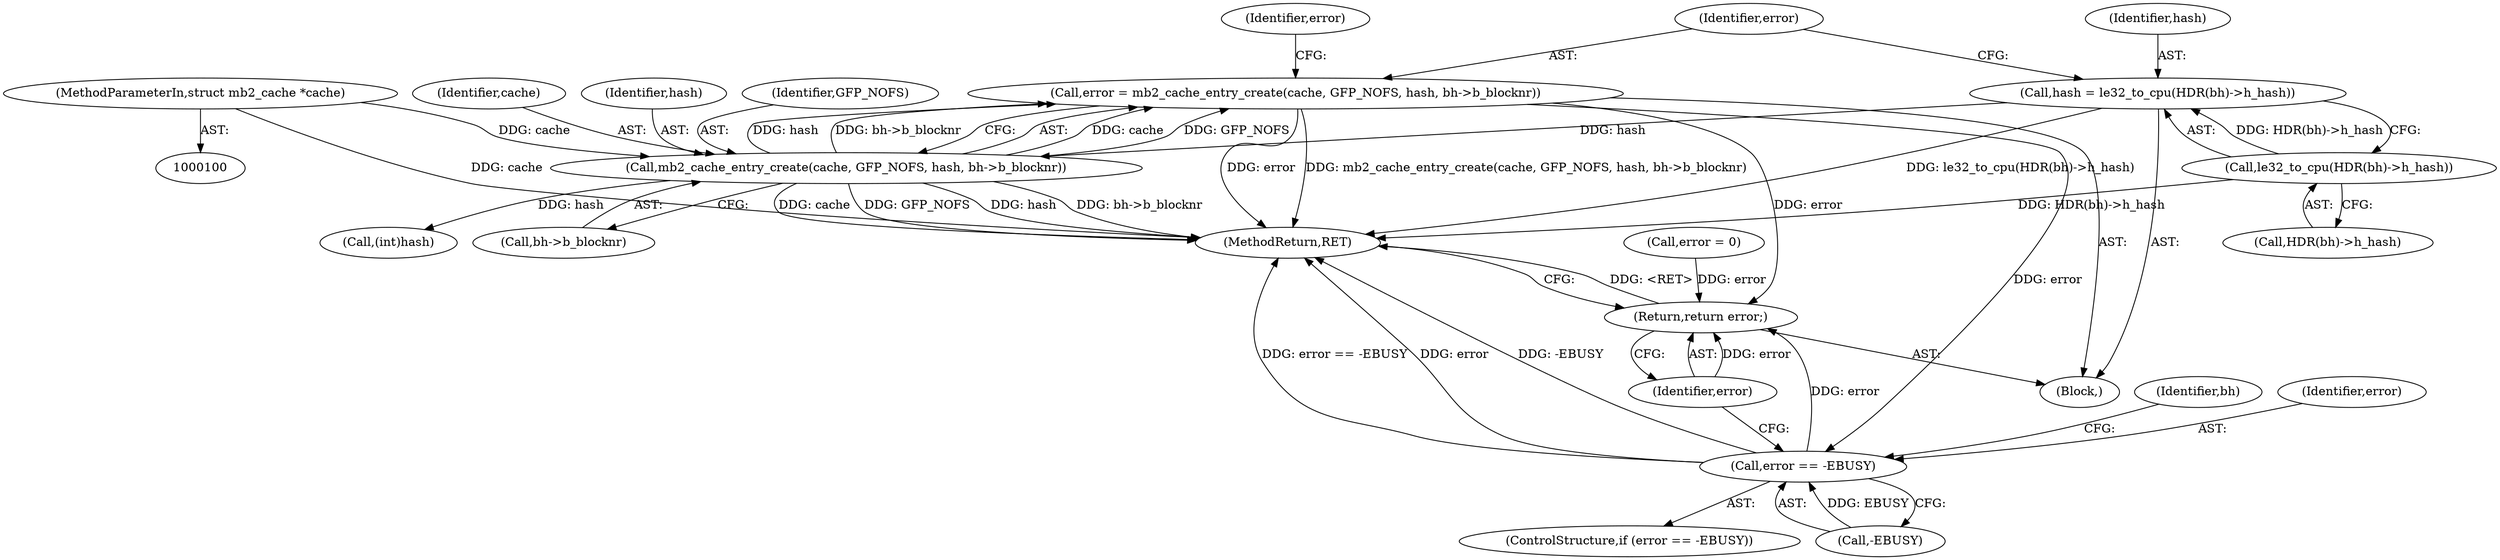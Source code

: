digraph "0_linux_be0726d33cb8f411945884664924bed3cb8c70ee_5@API" {
"1000113" [label="(Call,error = mb2_cache_entry_create(cache, GFP_NOFS, hash, bh->b_blocknr))"];
"1000115" [label="(Call,mb2_cache_entry_create(cache, GFP_NOFS, hash, bh->b_blocknr))"];
"1000101" [label="(MethodParameterIn,struct mb2_cache *cache)"];
"1000105" [label="(Call,hash = le32_to_cpu(HDR(bh)->h_hash))"];
"1000107" [label="(Call,le32_to_cpu(HDR(bh)->h_hash))"];
"1000126" [label="(Call,error == -EBUSY)"];
"1000149" [label="(Return,return error;)"];
"1000106" [label="(Identifier,hash)"];
"1000146" [label="(Call,(int)hash)"];
"1000139" [label="(Call,error = 0)"];
"1000113" [label="(Call,error = mb2_cache_entry_create(cache, GFP_NOFS, hash, bh->b_blocknr))"];
"1000116" [label="(Identifier,cache)"];
"1000114" [label="(Identifier,error)"];
"1000126" [label="(Call,error == -EBUSY)"];
"1000101" [label="(MethodParameterIn,struct mb2_cache *cache)"];
"1000118" [label="(Identifier,hash)"];
"1000125" [label="(ControlStructure,if (error == -EBUSY))"];
"1000128" [label="(Call,-EBUSY)"];
"1000107" [label="(Call,le32_to_cpu(HDR(bh)->h_hash))"];
"1000108" [label="(Call,HDR(bh)->h_hash)"];
"1000103" [label="(Block,)"];
"1000151" [label="(MethodReturn,RET)"];
"1000150" [label="(Identifier,error)"];
"1000115" [label="(Call,mb2_cache_entry_create(cache, GFP_NOFS, hash, bh->b_blocknr))"];
"1000149" [label="(Return,return error;)"];
"1000123" [label="(Identifier,error)"];
"1000105" [label="(Call,hash = le32_to_cpu(HDR(bh)->h_hash))"];
"1000132" [label="(Identifier,bh)"];
"1000127" [label="(Identifier,error)"];
"1000117" [label="(Identifier,GFP_NOFS)"];
"1000119" [label="(Call,bh->b_blocknr)"];
"1000113" -> "1000103"  [label="AST: "];
"1000113" -> "1000115"  [label="CFG: "];
"1000114" -> "1000113"  [label="AST: "];
"1000115" -> "1000113"  [label="AST: "];
"1000123" -> "1000113"  [label="CFG: "];
"1000113" -> "1000151"  [label="DDG: error"];
"1000113" -> "1000151"  [label="DDG: mb2_cache_entry_create(cache, GFP_NOFS, hash, bh->b_blocknr)"];
"1000115" -> "1000113"  [label="DDG: cache"];
"1000115" -> "1000113"  [label="DDG: GFP_NOFS"];
"1000115" -> "1000113"  [label="DDG: hash"];
"1000115" -> "1000113"  [label="DDG: bh->b_blocknr"];
"1000113" -> "1000126"  [label="DDG: error"];
"1000113" -> "1000149"  [label="DDG: error"];
"1000115" -> "1000119"  [label="CFG: "];
"1000116" -> "1000115"  [label="AST: "];
"1000117" -> "1000115"  [label="AST: "];
"1000118" -> "1000115"  [label="AST: "];
"1000119" -> "1000115"  [label="AST: "];
"1000115" -> "1000151"  [label="DDG: GFP_NOFS"];
"1000115" -> "1000151"  [label="DDG: hash"];
"1000115" -> "1000151"  [label="DDG: bh->b_blocknr"];
"1000115" -> "1000151"  [label="DDG: cache"];
"1000101" -> "1000115"  [label="DDG: cache"];
"1000105" -> "1000115"  [label="DDG: hash"];
"1000115" -> "1000146"  [label="DDG: hash"];
"1000101" -> "1000100"  [label="AST: "];
"1000101" -> "1000151"  [label="DDG: cache"];
"1000105" -> "1000103"  [label="AST: "];
"1000105" -> "1000107"  [label="CFG: "];
"1000106" -> "1000105"  [label="AST: "];
"1000107" -> "1000105"  [label="AST: "];
"1000114" -> "1000105"  [label="CFG: "];
"1000105" -> "1000151"  [label="DDG: le32_to_cpu(HDR(bh)->h_hash)"];
"1000107" -> "1000105"  [label="DDG: HDR(bh)->h_hash"];
"1000107" -> "1000108"  [label="CFG: "];
"1000108" -> "1000107"  [label="AST: "];
"1000107" -> "1000151"  [label="DDG: HDR(bh)->h_hash"];
"1000126" -> "1000125"  [label="AST: "];
"1000126" -> "1000128"  [label="CFG: "];
"1000127" -> "1000126"  [label="AST: "];
"1000128" -> "1000126"  [label="AST: "];
"1000132" -> "1000126"  [label="CFG: "];
"1000150" -> "1000126"  [label="CFG: "];
"1000126" -> "1000151"  [label="DDG: error == -EBUSY"];
"1000126" -> "1000151"  [label="DDG: error"];
"1000126" -> "1000151"  [label="DDG: -EBUSY"];
"1000128" -> "1000126"  [label="DDG: EBUSY"];
"1000126" -> "1000149"  [label="DDG: error"];
"1000149" -> "1000103"  [label="AST: "];
"1000149" -> "1000150"  [label="CFG: "];
"1000150" -> "1000149"  [label="AST: "];
"1000151" -> "1000149"  [label="CFG: "];
"1000149" -> "1000151"  [label="DDG: <RET>"];
"1000150" -> "1000149"  [label="DDG: error"];
"1000139" -> "1000149"  [label="DDG: error"];
}
